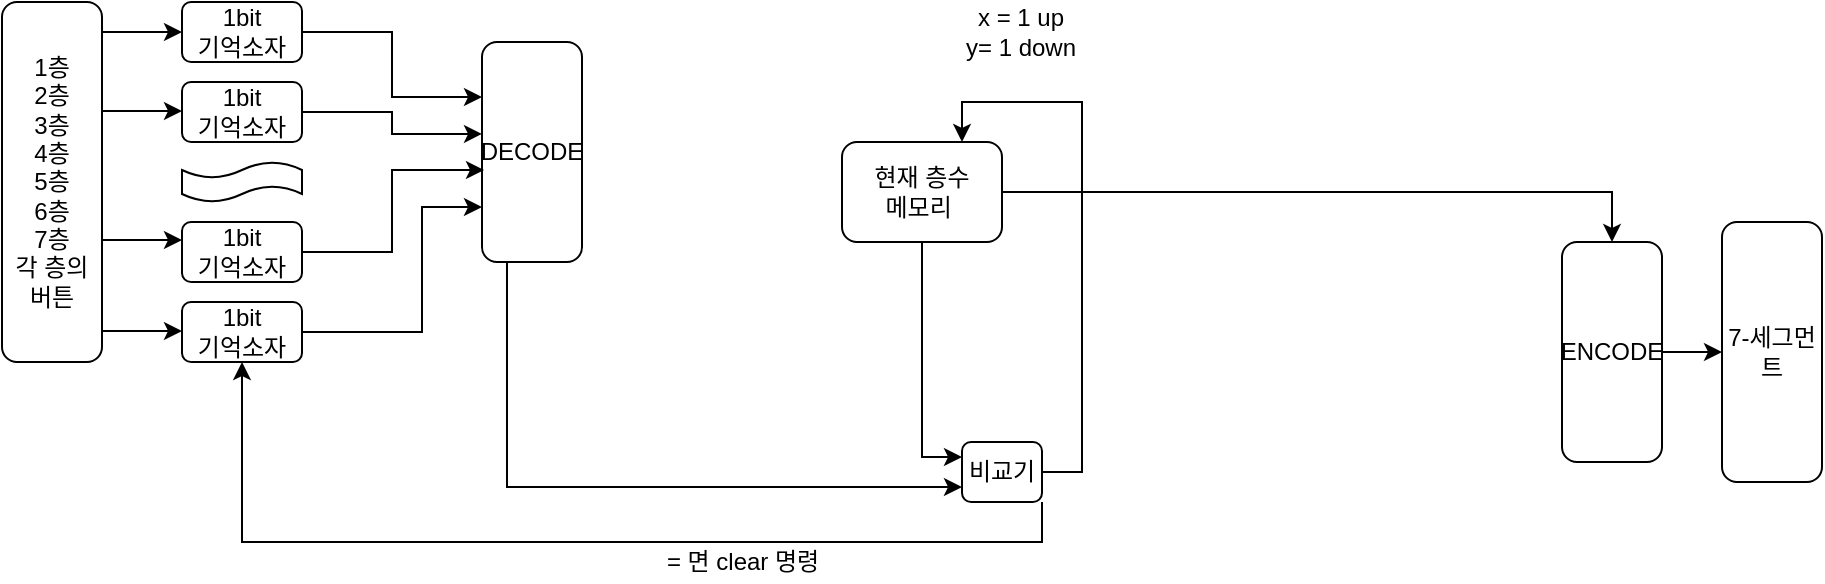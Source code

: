 <mxfile version="14.7.6" type="github">
  <diagram id="Hf4F8EhudIx9GHcKuJyu" name="Page-1">
    <mxGraphModel dx="2249" dy="762" grid="1" gridSize="10" guides="1" tooltips="1" connect="1" arrows="1" fold="1" page="1" pageScale="1" pageWidth="827" pageHeight="1169" math="0" shadow="0">
      <root>
        <mxCell id="0" />
        <mxCell id="1" parent="0" />
        <mxCell id="U3d2GX4V-Grrhq8g660X-1" style="edgeStyle=orthogonalEdgeStyle;rounded=0;orthogonalLoop=1;jettySize=auto;html=1;exitX=1;exitY=0.5;exitDx=0;exitDy=0;entryX=0.5;entryY=0;entryDx=0;entryDy=0;" edge="1" parent="1" source="U3d2GX4V-Grrhq8g660X-3" target="U3d2GX4V-Grrhq8g660X-16">
          <mxGeometry relative="1" as="geometry">
            <mxPoint x="520" y="230" as="targetPoint" />
          </mxGeometry>
        </mxCell>
        <mxCell id="U3d2GX4V-Grrhq8g660X-2" style="edgeStyle=orthogonalEdgeStyle;rounded=0;orthogonalLoop=1;jettySize=auto;html=1;exitX=0.5;exitY=1;exitDx=0;exitDy=0;entryX=0;entryY=0.25;entryDx=0;entryDy=0;" edge="1" parent="1" source="U3d2GX4V-Grrhq8g660X-3" target="U3d2GX4V-Grrhq8g660X-6">
          <mxGeometry relative="1" as="geometry">
            <mxPoint x="350" y="250" as="targetPoint" />
          </mxGeometry>
        </mxCell>
        <mxCell id="U3d2GX4V-Grrhq8g660X-3" value="현재 층수 &lt;br&gt;메모리&amp;nbsp;&lt;br&gt;" style="rounded=1;whiteSpace=wrap;html=1;" vertex="1" parent="1">
          <mxGeometry x="290" y="90" width="80" height="50" as="geometry" />
        </mxCell>
        <mxCell id="U3d2GX4V-Grrhq8g660X-4" style="edgeStyle=orthogonalEdgeStyle;rounded=0;orthogonalLoop=1;jettySize=auto;html=1;exitX=1;exitY=0.5;exitDx=0;exitDy=0;entryX=0.75;entryY=0;entryDx=0;entryDy=0;" edge="1" parent="1" source="U3d2GX4V-Grrhq8g660X-6" target="U3d2GX4V-Grrhq8g660X-3">
          <mxGeometry relative="1" as="geometry" />
        </mxCell>
        <mxCell id="U3d2GX4V-Grrhq8g660X-5" style="edgeStyle=orthogonalEdgeStyle;rounded=0;orthogonalLoop=1;jettySize=auto;html=1;exitX=1;exitY=1;exitDx=0;exitDy=0;entryX=0.5;entryY=1;entryDx=0;entryDy=0;entryPerimeter=0;" edge="1" parent="1" source="U3d2GX4V-Grrhq8g660X-6" target="U3d2GX4V-Grrhq8g660X-24">
          <mxGeometry relative="1" as="geometry">
            <mxPoint x="410" y="270" as="targetPoint" />
          </mxGeometry>
        </mxCell>
        <mxCell id="U3d2GX4V-Grrhq8g660X-6" value="비교기" style="rounded=1;whiteSpace=wrap;html=1;" vertex="1" parent="1">
          <mxGeometry x="350" y="240" width="40" height="30" as="geometry" />
        </mxCell>
        <mxCell id="U3d2GX4V-Grrhq8g660X-11" value="1층&lt;br&gt;2층&lt;br&gt;3층&lt;br&gt;4층&lt;br&gt;5층&lt;br&gt;6층&lt;br&gt;7층&lt;br&gt;각 층의 버튼" style="rounded=1;whiteSpace=wrap;html=1;" vertex="1" parent="1">
          <mxGeometry x="-130" y="20" width="50" height="180" as="geometry" />
        </mxCell>
        <mxCell id="U3d2GX4V-Grrhq8g660X-12" style="edgeStyle=orthogonalEdgeStyle;rounded=0;orthogonalLoop=1;jettySize=auto;html=1;exitX=0.25;exitY=1;exitDx=0;exitDy=0;entryX=0;entryY=0.75;entryDx=0;entryDy=0;" edge="1" parent="1" source="U3d2GX4V-Grrhq8g660X-13" target="U3d2GX4V-Grrhq8g660X-6">
          <mxGeometry relative="1" as="geometry" />
        </mxCell>
        <mxCell id="U3d2GX4V-Grrhq8g660X-13" value="DECODE" style="rounded=1;whiteSpace=wrap;html=1;" vertex="1" parent="1">
          <mxGeometry x="110" y="40" width="50" height="110" as="geometry" />
        </mxCell>
        <mxCell id="U3d2GX4V-Grrhq8g660X-14" value="7-세그먼트" style="rounded=1;whiteSpace=wrap;html=1;" vertex="1" parent="1">
          <mxGeometry x="730" y="130" width="50" height="130" as="geometry" />
        </mxCell>
        <mxCell id="U3d2GX4V-Grrhq8g660X-15" style="edgeStyle=orthogonalEdgeStyle;rounded=0;orthogonalLoop=1;jettySize=auto;html=1;exitX=1;exitY=0.5;exitDx=0;exitDy=0;entryX=0;entryY=0.5;entryDx=0;entryDy=0;" edge="1" parent="1" source="U3d2GX4V-Grrhq8g660X-16" target="U3d2GX4V-Grrhq8g660X-14">
          <mxGeometry relative="1" as="geometry" />
        </mxCell>
        <mxCell id="U3d2GX4V-Grrhq8g660X-16" value="ENCODE" style="rounded=1;whiteSpace=wrap;html=1;" vertex="1" parent="1">
          <mxGeometry x="650" y="140" width="50" height="110" as="geometry" />
        </mxCell>
        <mxCell id="U3d2GX4V-Grrhq8g660X-41" style="edgeStyle=orthogonalEdgeStyle;rounded=0;orthogonalLoop=1;jettySize=auto;html=1;exitX=1;exitY=0.5;exitDx=0;exitDy=0;entryX=0;entryY=0.25;entryDx=0;entryDy=0;" edge="1" parent="1" source="U3d2GX4V-Grrhq8g660X-18" target="U3d2GX4V-Grrhq8g660X-13">
          <mxGeometry relative="1" as="geometry" />
        </mxCell>
        <mxCell id="U3d2GX4V-Grrhq8g660X-18" value="1bit&lt;br&gt;기억소자" style="rounded=1;whiteSpace=wrap;html=1;" vertex="1" parent="1">
          <mxGeometry x="-40" y="20" width="60" height="30" as="geometry" />
        </mxCell>
        <mxCell id="U3d2GX4V-Grrhq8g660X-21" style="edgeStyle=orthogonalEdgeStyle;rounded=0;orthogonalLoop=1;jettySize=auto;html=1;exitX=1;exitY=0.5;exitDx=0;exitDy=0;entryX=0.02;entryY=0.582;entryDx=0;entryDy=0;entryPerimeter=0;" edge="1" parent="1" source="U3d2GX4V-Grrhq8g660X-22" target="U3d2GX4V-Grrhq8g660X-13">
          <mxGeometry relative="1" as="geometry" />
        </mxCell>
        <mxCell id="U3d2GX4V-Grrhq8g660X-22" value="1bit&lt;br&gt;기억소자" style="rounded=1;whiteSpace=wrap;html=1;" vertex="1" parent="1">
          <mxGeometry x="-40" y="130" width="60" height="30" as="geometry" />
        </mxCell>
        <mxCell id="U3d2GX4V-Grrhq8g660X-39" style="edgeStyle=orthogonalEdgeStyle;rounded=0;orthogonalLoop=1;jettySize=auto;html=1;exitX=1;exitY=0.5;exitDx=0;exitDy=0;entryX=0;entryY=0.75;entryDx=0;entryDy=0;" edge="1" parent="1" source="U3d2GX4V-Grrhq8g660X-24" target="U3d2GX4V-Grrhq8g660X-13">
          <mxGeometry relative="1" as="geometry">
            <Array as="points">
              <mxPoint x="80" y="185" />
              <mxPoint x="80" y="123" />
            </Array>
          </mxGeometry>
        </mxCell>
        <mxCell id="U3d2GX4V-Grrhq8g660X-24" value="1bit&lt;br&gt;기억소자" style="rounded=1;whiteSpace=wrap;html=1;" vertex="1" parent="1">
          <mxGeometry x="-40" y="170" width="60" height="30" as="geometry" />
        </mxCell>
        <mxCell id="U3d2GX4V-Grrhq8g660X-25" value="x = 1 up&lt;br&gt;y= 1 down" style="text;html=1;resizable=0;autosize=1;align=center;verticalAlign=middle;points=[];fillColor=none;strokeColor=none;rounded=0;" vertex="1" parent="1">
          <mxGeometry x="344" y="20" width="70" height="30" as="geometry" />
        </mxCell>
        <mxCell id="U3d2GX4V-Grrhq8g660X-26" value="= 면 clear 명령" style="text;html=1;resizable=0;autosize=1;align=center;verticalAlign=middle;points=[];fillColor=none;strokeColor=none;rounded=0;" vertex="1" parent="1">
          <mxGeometry x="195" y="290" width="90" height="20" as="geometry" />
        </mxCell>
        <mxCell id="U3d2GX4V-Grrhq8g660X-30" value="" style="shape=tape;whiteSpace=wrap;html=1;" vertex="1" parent="1">
          <mxGeometry x="-40" y="100" width="60" height="20" as="geometry" />
        </mxCell>
        <mxCell id="U3d2GX4V-Grrhq8g660X-40" style="edgeStyle=orthogonalEdgeStyle;rounded=0;orthogonalLoop=1;jettySize=auto;html=1;exitX=1;exitY=0.5;exitDx=0;exitDy=0;entryX=0;entryY=0.418;entryDx=0;entryDy=0;entryPerimeter=0;" edge="1" parent="1" source="U3d2GX4V-Grrhq8g660X-31" target="U3d2GX4V-Grrhq8g660X-13">
          <mxGeometry relative="1" as="geometry" />
        </mxCell>
        <mxCell id="U3d2GX4V-Grrhq8g660X-31" value="1bit&lt;br&gt;기억소자" style="rounded=1;whiteSpace=wrap;html=1;" vertex="1" parent="1">
          <mxGeometry x="-40" y="60" width="60" height="30" as="geometry" />
        </mxCell>
        <mxCell id="U3d2GX4V-Grrhq8g660X-34" style="edgeStyle=orthogonalEdgeStyle;rounded=0;orthogonalLoop=1;jettySize=auto;html=1;entryX=0;entryY=0.5;entryDx=0;entryDy=0;" edge="1" parent="1">
          <mxGeometry relative="1" as="geometry">
            <mxPoint x="-40" y="35" as="targetPoint" />
            <Array as="points">
              <mxPoint x="-80" y="35" />
            </Array>
            <mxPoint x="-80" y="35" as="sourcePoint" />
          </mxGeometry>
        </mxCell>
        <mxCell id="U3d2GX4V-Grrhq8g660X-35" style="edgeStyle=orthogonalEdgeStyle;rounded=0;orthogonalLoop=1;jettySize=auto;html=1;entryX=0;entryY=0.5;entryDx=0;entryDy=0;" edge="1" parent="1">
          <mxGeometry relative="1" as="geometry">
            <mxPoint x="-40" y="139" as="targetPoint" />
            <Array as="points">
              <mxPoint x="-80" y="139" />
            </Array>
            <mxPoint x="-80" y="139" as="sourcePoint" />
          </mxGeometry>
        </mxCell>
        <mxCell id="U3d2GX4V-Grrhq8g660X-36" style="edgeStyle=orthogonalEdgeStyle;rounded=0;orthogonalLoop=1;jettySize=auto;html=1;entryX=0;entryY=0.5;entryDx=0;entryDy=0;" edge="1" parent="1">
          <mxGeometry relative="1" as="geometry">
            <mxPoint x="-40" y="74.5" as="targetPoint" />
            <Array as="points">
              <mxPoint x="-80" y="74.5" />
            </Array>
            <mxPoint x="-80" y="74.5" as="sourcePoint" />
          </mxGeometry>
        </mxCell>
        <mxCell id="U3d2GX4V-Grrhq8g660X-37" style="edgeStyle=orthogonalEdgeStyle;rounded=0;orthogonalLoop=1;jettySize=auto;html=1;entryX=0;entryY=0.5;entryDx=0;entryDy=0;" edge="1" parent="1">
          <mxGeometry relative="1" as="geometry">
            <mxPoint x="-40" y="184.5" as="targetPoint" />
            <Array as="points">
              <mxPoint x="-80" y="184.5" />
            </Array>
            <mxPoint x="-80" y="184.5" as="sourcePoint" />
          </mxGeometry>
        </mxCell>
      </root>
    </mxGraphModel>
  </diagram>
</mxfile>
